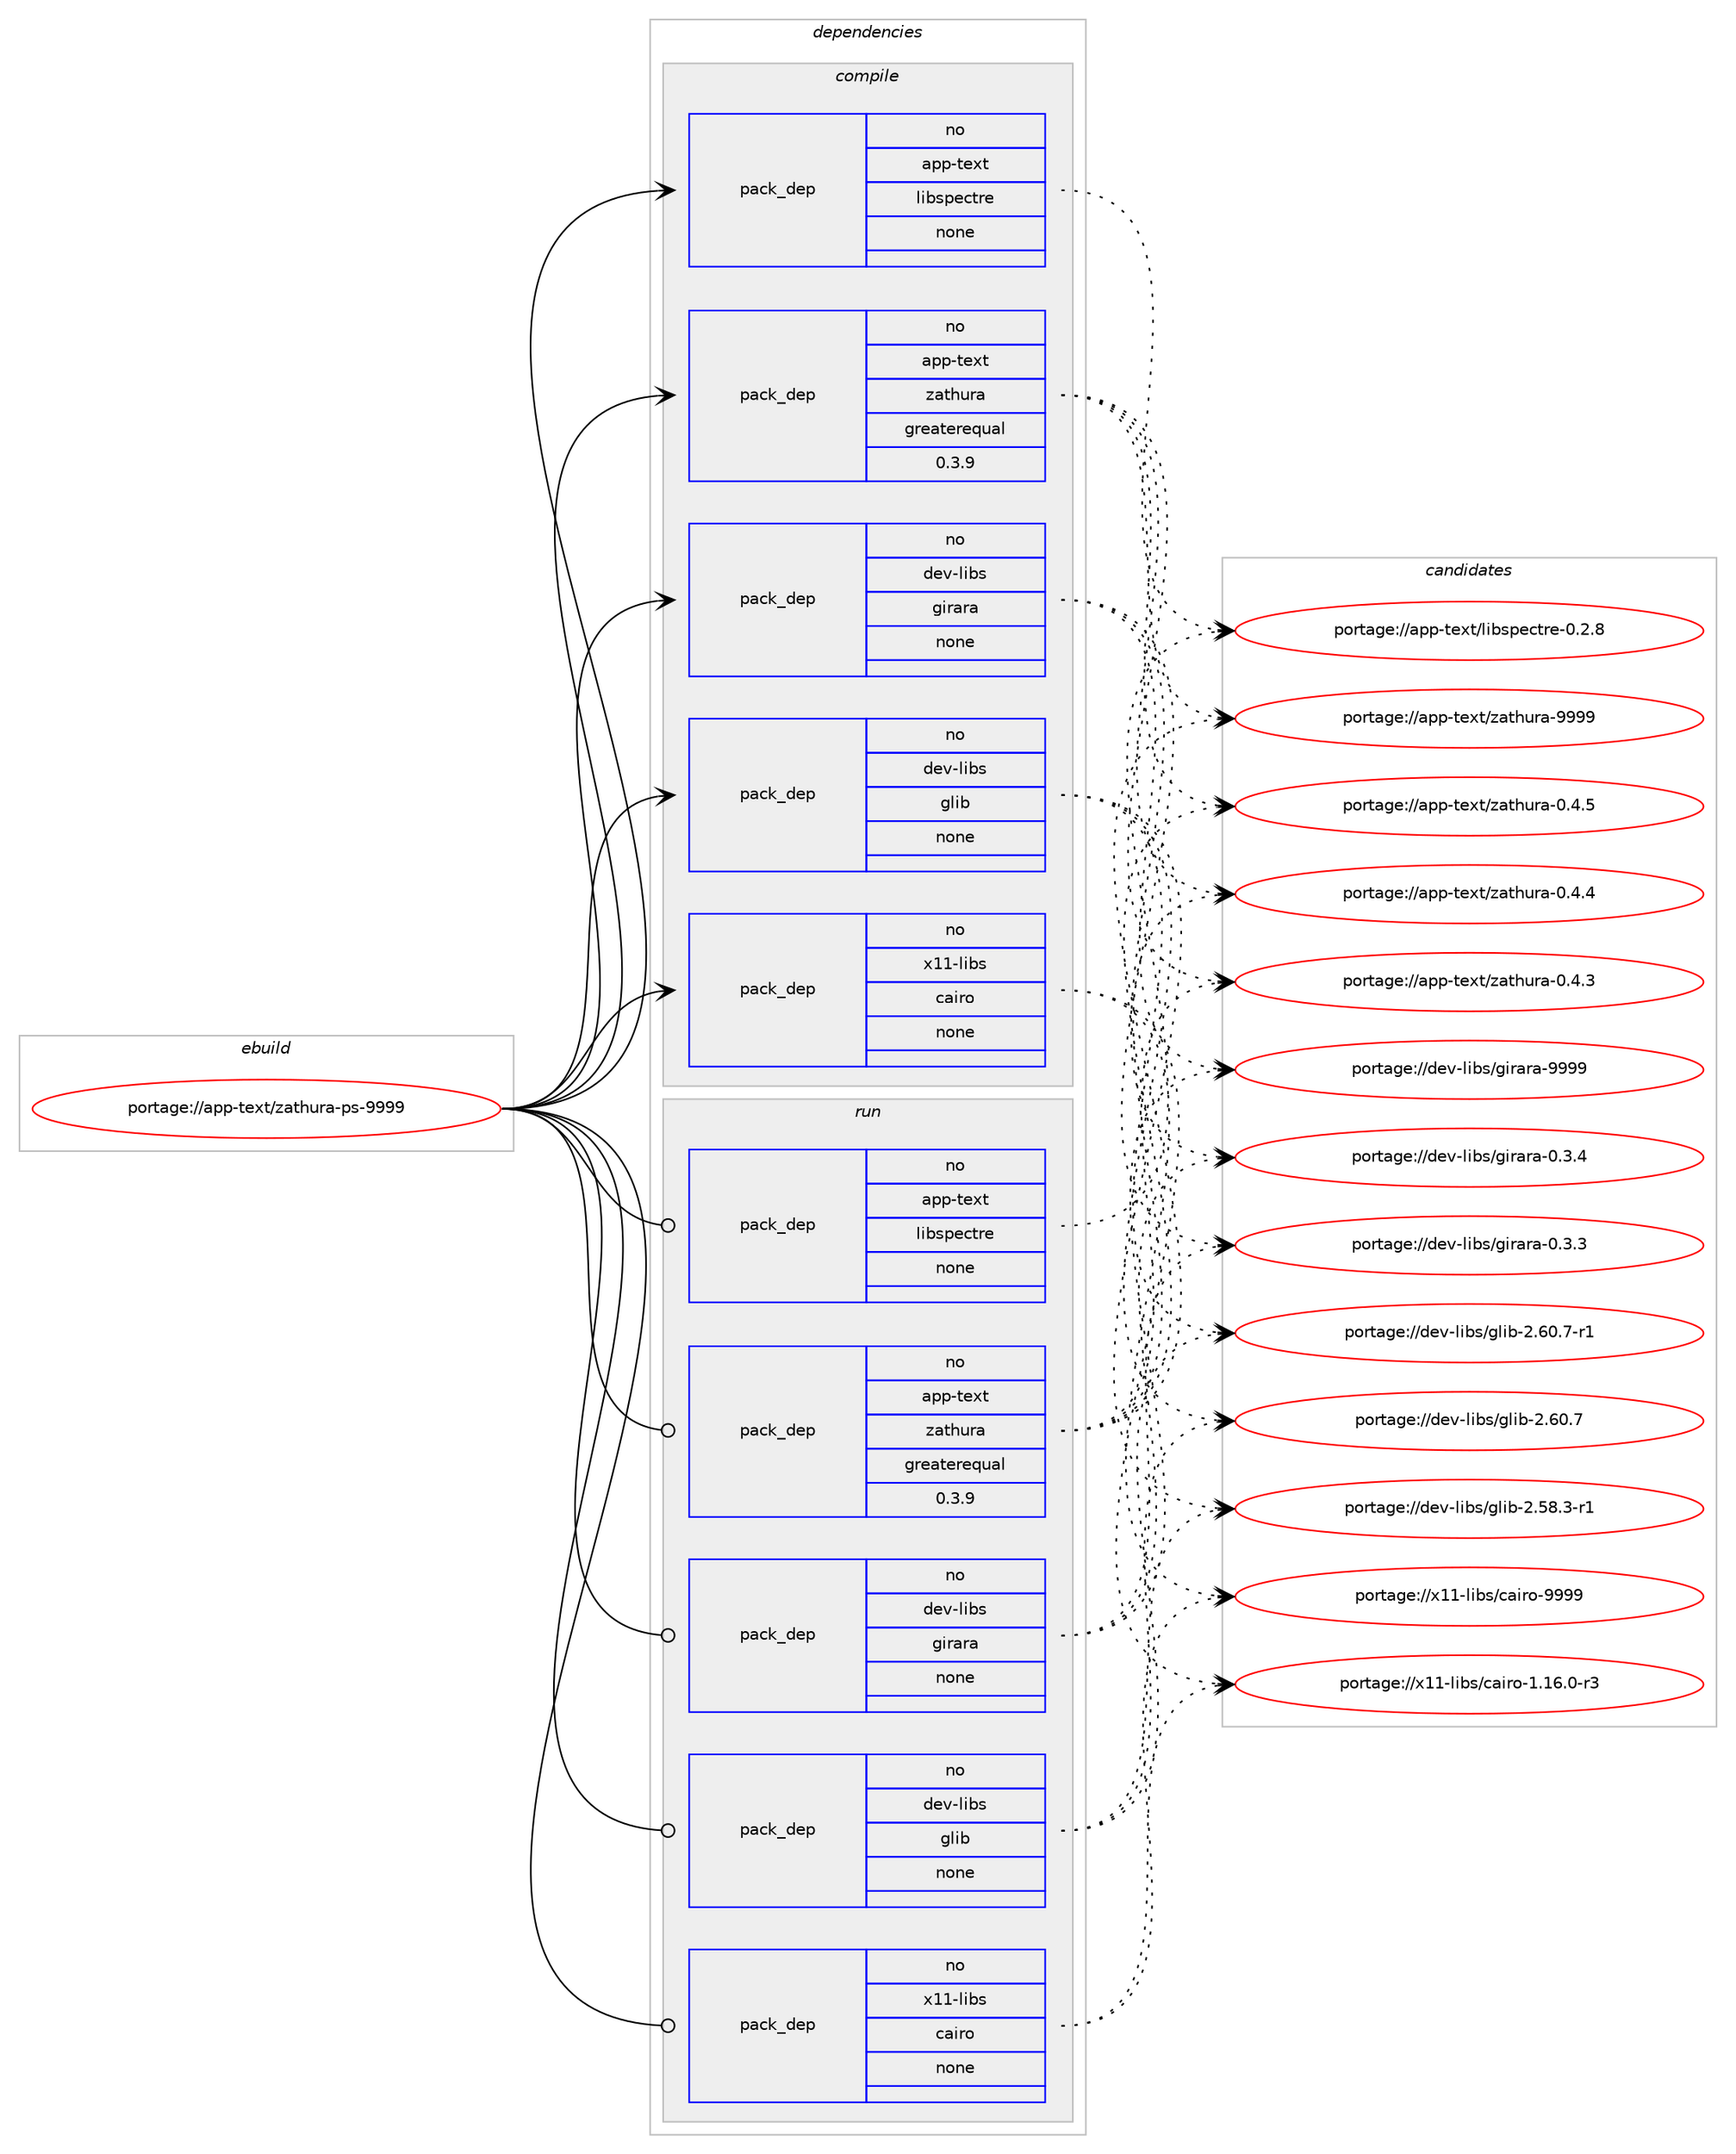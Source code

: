 digraph prolog {

# *************
# Graph options
# *************

newrank=true;
concentrate=true;
compound=true;
graph [rankdir=LR,fontname=Helvetica,fontsize=10,ranksep=1.5];#, ranksep=2.5, nodesep=0.2];
edge  [arrowhead=vee];
node  [fontname=Helvetica,fontsize=10];

# **********
# The ebuild
# **********

subgraph cluster_leftcol {
color=gray;
rank=same;
label=<<i>ebuild</i>>;
id [label="portage://app-text/zathura-ps-9999", color=red, width=4, href="../app-text/zathura-ps-9999.svg"];
}

# ****************
# The dependencies
# ****************

subgraph cluster_midcol {
color=gray;
label=<<i>dependencies</i>>;
subgraph cluster_compile {
fillcolor="#eeeeee";
style=filled;
label=<<i>compile</i>>;
subgraph pack443540 {
dependency590597 [label=<<TABLE BORDER="0" CELLBORDER="1" CELLSPACING="0" CELLPADDING="4" WIDTH="220"><TR><TD ROWSPAN="6" CELLPADDING="30">pack_dep</TD></TR><TR><TD WIDTH="110">no</TD></TR><TR><TD>app-text</TD></TR><TR><TD>libspectre</TD></TR><TR><TD>none</TD></TR><TR><TD></TD></TR></TABLE>>, shape=none, color=blue];
}
id:e -> dependency590597:w [weight=20,style="solid",arrowhead="vee"];
subgraph pack443541 {
dependency590598 [label=<<TABLE BORDER="0" CELLBORDER="1" CELLSPACING="0" CELLPADDING="4" WIDTH="220"><TR><TD ROWSPAN="6" CELLPADDING="30">pack_dep</TD></TR><TR><TD WIDTH="110">no</TD></TR><TR><TD>app-text</TD></TR><TR><TD>zathura</TD></TR><TR><TD>greaterequal</TD></TR><TR><TD>0.3.9</TD></TR></TABLE>>, shape=none, color=blue];
}
id:e -> dependency590598:w [weight=20,style="solid",arrowhead="vee"];
subgraph pack443542 {
dependency590599 [label=<<TABLE BORDER="0" CELLBORDER="1" CELLSPACING="0" CELLPADDING="4" WIDTH="220"><TR><TD ROWSPAN="6" CELLPADDING="30">pack_dep</TD></TR><TR><TD WIDTH="110">no</TD></TR><TR><TD>dev-libs</TD></TR><TR><TD>girara</TD></TR><TR><TD>none</TD></TR><TR><TD></TD></TR></TABLE>>, shape=none, color=blue];
}
id:e -> dependency590599:w [weight=20,style="solid",arrowhead="vee"];
subgraph pack443543 {
dependency590600 [label=<<TABLE BORDER="0" CELLBORDER="1" CELLSPACING="0" CELLPADDING="4" WIDTH="220"><TR><TD ROWSPAN="6" CELLPADDING="30">pack_dep</TD></TR><TR><TD WIDTH="110">no</TD></TR><TR><TD>dev-libs</TD></TR><TR><TD>glib</TD></TR><TR><TD>none</TD></TR><TR><TD></TD></TR></TABLE>>, shape=none, color=blue];
}
id:e -> dependency590600:w [weight=20,style="solid",arrowhead="vee"];
subgraph pack443544 {
dependency590601 [label=<<TABLE BORDER="0" CELLBORDER="1" CELLSPACING="0" CELLPADDING="4" WIDTH="220"><TR><TD ROWSPAN="6" CELLPADDING="30">pack_dep</TD></TR><TR><TD WIDTH="110">no</TD></TR><TR><TD>x11-libs</TD></TR><TR><TD>cairo</TD></TR><TR><TD>none</TD></TR><TR><TD></TD></TR></TABLE>>, shape=none, color=blue];
}
id:e -> dependency590601:w [weight=20,style="solid",arrowhead="vee"];
}
subgraph cluster_compileandrun {
fillcolor="#eeeeee";
style=filled;
label=<<i>compile and run</i>>;
}
subgraph cluster_run {
fillcolor="#eeeeee";
style=filled;
label=<<i>run</i>>;
subgraph pack443545 {
dependency590602 [label=<<TABLE BORDER="0" CELLBORDER="1" CELLSPACING="0" CELLPADDING="4" WIDTH="220"><TR><TD ROWSPAN="6" CELLPADDING="30">pack_dep</TD></TR><TR><TD WIDTH="110">no</TD></TR><TR><TD>app-text</TD></TR><TR><TD>libspectre</TD></TR><TR><TD>none</TD></TR><TR><TD></TD></TR></TABLE>>, shape=none, color=blue];
}
id:e -> dependency590602:w [weight=20,style="solid",arrowhead="odot"];
subgraph pack443546 {
dependency590603 [label=<<TABLE BORDER="0" CELLBORDER="1" CELLSPACING="0" CELLPADDING="4" WIDTH="220"><TR><TD ROWSPAN="6" CELLPADDING="30">pack_dep</TD></TR><TR><TD WIDTH="110">no</TD></TR><TR><TD>app-text</TD></TR><TR><TD>zathura</TD></TR><TR><TD>greaterequal</TD></TR><TR><TD>0.3.9</TD></TR></TABLE>>, shape=none, color=blue];
}
id:e -> dependency590603:w [weight=20,style="solid",arrowhead="odot"];
subgraph pack443547 {
dependency590604 [label=<<TABLE BORDER="0" CELLBORDER="1" CELLSPACING="0" CELLPADDING="4" WIDTH="220"><TR><TD ROWSPAN="6" CELLPADDING="30">pack_dep</TD></TR><TR><TD WIDTH="110">no</TD></TR><TR><TD>dev-libs</TD></TR><TR><TD>girara</TD></TR><TR><TD>none</TD></TR><TR><TD></TD></TR></TABLE>>, shape=none, color=blue];
}
id:e -> dependency590604:w [weight=20,style="solid",arrowhead="odot"];
subgraph pack443548 {
dependency590605 [label=<<TABLE BORDER="0" CELLBORDER="1" CELLSPACING="0" CELLPADDING="4" WIDTH="220"><TR><TD ROWSPAN="6" CELLPADDING="30">pack_dep</TD></TR><TR><TD WIDTH="110">no</TD></TR><TR><TD>dev-libs</TD></TR><TR><TD>glib</TD></TR><TR><TD>none</TD></TR><TR><TD></TD></TR></TABLE>>, shape=none, color=blue];
}
id:e -> dependency590605:w [weight=20,style="solid",arrowhead="odot"];
subgraph pack443549 {
dependency590606 [label=<<TABLE BORDER="0" CELLBORDER="1" CELLSPACING="0" CELLPADDING="4" WIDTH="220"><TR><TD ROWSPAN="6" CELLPADDING="30">pack_dep</TD></TR><TR><TD WIDTH="110">no</TD></TR><TR><TD>x11-libs</TD></TR><TR><TD>cairo</TD></TR><TR><TD>none</TD></TR><TR><TD></TD></TR></TABLE>>, shape=none, color=blue];
}
id:e -> dependency590606:w [weight=20,style="solid",arrowhead="odot"];
}
}

# **************
# The candidates
# **************

subgraph cluster_choices {
rank=same;
color=gray;
label=<<i>candidates</i>>;

subgraph choice443540 {
color=black;
nodesep=1;
choice9711211245116101120116471081059811511210199116114101454846504656 [label="portage://app-text/libspectre-0.2.8", color=red, width=4,href="../app-text/libspectre-0.2.8.svg"];
dependency590597:e -> choice9711211245116101120116471081059811511210199116114101454846504656:w [style=dotted,weight="100"];
}
subgraph choice443541 {
color=black;
nodesep=1;
choice97112112451161011201164712297116104117114974557575757 [label="portage://app-text/zathura-9999", color=red, width=4,href="../app-text/zathura-9999.svg"];
choice9711211245116101120116471229711610411711497454846524653 [label="portage://app-text/zathura-0.4.5", color=red, width=4,href="../app-text/zathura-0.4.5.svg"];
choice9711211245116101120116471229711610411711497454846524652 [label="portage://app-text/zathura-0.4.4", color=red, width=4,href="../app-text/zathura-0.4.4.svg"];
choice9711211245116101120116471229711610411711497454846524651 [label="portage://app-text/zathura-0.4.3", color=red, width=4,href="../app-text/zathura-0.4.3.svg"];
dependency590598:e -> choice97112112451161011201164712297116104117114974557575757:w [style=dotted,weight="100"];
dependency590598:e -> choice9711211245116101120116471229711610411711497454846524653:w [style=dotted,weight="100"];
dependency590598:e -> choice9711211245116101120116471229711610411711497454846524652:w [style=dotted,weight="100"];
dependency590598:e -> choice9711211245116101120116471229711610411711497454846524651:w [style=dotted,weight="100"];
}
subgraph choice443542 {
color=black;
nodesep=1;
choice10010111845108105981154710310511497114974557575757 [label="portage://dev-libs/girara-9999", color=red, width=4,href="../dev-libs/girara-9999.svg"];
choice1001011184510810598115471031051149711497454846514652 [label="portage://dev-libs/girara-0.3.4", color=red, width=4,href="../dev-libs/girara-0.3.4.svg"];
choice1001011184510810598115471031051149711497454846514651 [label="portage://dev-libs/girara-0.3.3", color=red, width=4,href="../dev-libs/girara-0.3.3.svg"];
dependency590599:e -> choice10010111845108105981154710310511497114974557575757:w [style=dotted,weight="100"];
dependency590599:e -> choice1001011184510810598115471031051149711497454846514652:w [style=dotted,weight="100"];
dependency590599:e -> choice1001011184510810598115471031051149711497454846514651:w [style=dotted,weight="100"];
}
subgraph choice443543 {
color=black;
nodesep=1;
choice10010111845108105981154710310810598455046544846554511449 [label="portage://dev-libs/glib-2.60.7-r1", color=red, width=4,href="../dev-libs/glib-2.60.7-r1.svg"];
choice1001011184510810598115471031081059845504654484655 [label="portage://dev-libs/glib-2.60.7", color=red, width=4,href="../dev-libs/glib-2.60.7.svg"];
choice10010111845108105981154710310810598455046535646514511449 [label="portage://dev-libs/glib-2.58.3-r1", color=red, width=4,href="../dev-libs/glib-2.58.3-r1.svg"];
dependency590600:e -> choice10010111845108105981154710310810598455046544846554511449:w [style=dotted,weight="100"];
dependency590600:e -> choice1001011184510810598115471031081059845504654484655:w [style=dotted,weight="100"];
dependency590600:e -> choice10010111845108105981154710310810598455046535646514511449:w [style=dotted,weight="100"];
}
subgraph choice443544 {
color=black;
nodesep=1;
choice120494945108105981154799971051141114557575757 [label="portage://x11-libs/cairo-9999", color=red, width=4,href="../x11-libs/cairo-9999.svg"];
choice12049494510810598115479997105114111454946495446484511451 [label="portage://x11-libs/cairo-1.16.0-r3", color=red, width=4,href="../x11-libs/cairo-1.16.0-r3.svg"];
dependency590601:e -> choice120494945108105981154799971051141114557575757:w [style=dotted,weight="100"];
dependency590601:e -> choice12049494510810598115479997105114111454946495446484511451:w [style=dotted,weight="100"];
}
subgraph choice443545 {
color=black;
nodesep=1;
choice9711211245116101120116471081059811511210199116114101454846504656 [label="portage://app-text/libspectre-0.2.8", color=red, width=4,href="../app-text/libspectre-0.2.8.svg"];
dependency590602:e -> choice9711211245116101120116471081059811511210199116114101454846504656:w [style=dotted,weight="100"];
}
subgraph choice443546 {
color=black;
nodesep=1;
choice97112112451161011201164712297116104117114974557575757 [label="portage://app-text/zathura-9999", color=red, width=4,href="../app-text/zathura-9999.svg"];
choice9711211245116101120116471229711610411711497454846524653 [label="portage://app-text/zathura-0.4.5", color=red, width=4,href="../app-text/zathura-0.4.5.svg"];
choice9711211245116101120116471229711610411711497454846524652 [label="portage://app-text/zathura-0.4.4", color=red, width=4,href="../app-text/zathura-0.4.4.svg"];
choice9711211245116101120116471229711610411711497454846524651 [label="portage://app-text/zathura-0.4.3", color=red, width=4,href="../app-text/zathura-0.4.3.svg"];
dependency590603:e -> choice97112112451161011201164712297116104117114974557575757:w [style=dotted,weight="100"];
dependency590603:e -> choice9711211245116101120116471229711610411711497454846524653:w [style=dotted,weight="100"];
dependency590603:e -> choice9711211245116101120116471229711610411711497454846524652:w [style=dotted,weight="100"];
dependency590603:e -> choice9711211245116101120116471229711610411711497454846524651:w [style=dotted,weight="100"];
}
subgraph choice443547 {
color=black;
nodesep=1;
choice10010111845108105981154710310511497114974557575757 [label="portage://dev-libs/girara-9999", color=red, width=4,href="../dev-libs/girara-9999.svg"];
choice1001011184510810598115471031051149711497454846514652 [label="portage://dev-libs/girara-0.3.4", color=red, width=4,href="../dev-libs/girara-0.3.4.svg"];
choice1001011184510810598115471031051149711497454846514651 [label="portage://dev-libs/girara-0.3.3", color=red, width=4,href="../dev-libs/girara-0.3.3.svg"];
dependency590604:e -> choice10010111845108105981154710310511497114974557575757:w [style=dotted,weight="100"];
dependency590604:e -> choice1001011184510810598115471031051149711497454846514652:w [style=dotted,weight="100"];
dependency590604:e -> choice1001011184510810598115471031051149711497454846514651:w [style=dotted,weight="100"];
}
subgraph choice443548 {
color=black;
nodesep=1;
choice10010111845108105981154710310810598455046544846554511449 [label="portage://dev-libs/glib-2.60.7-r1", color=red, width=4,href="../dev-libs/glib-2.60.7-r1.svg"];
choice1001011184510810598115471031081059845504654484655 [label="portage://dev-libs/glib-2.60.7", color=red, width=4,href="../dev-libs/glib-2.60.7.svg"];
choice10010111845108105981154710310810598455046535646514511449 [label="portage://dev-libs/glib-2.58.3-r1", color=red, width=4,href="../dev-libs/glib-2.58.3-r1.svg"];
dependency590605:e -> choice10010111845108105981154710310810598455046544846554511449:w [style=dotted,weight="100"];
dependency590605:e -> choice1001011184510810598115471031081059845504654484655:w [style=dotted,weight="100"];
dependency590605:e -> choice10010111845108105981154710310810598455046535646514511449:w [style=dotted,weight="100"];
}
subgraph choice443549 {
color=black;
nodesep=1;
choice120494945108105981154799971051141114557575757 [label="portage://x11-libs/cairo-9999", color=red, width=4,href="../x11-libs/cairo-9999.svg"];
choice12049494510810598115479997105114111454946495446484511451 [label="portage://x11-libs/cairo-1.16.0-r3", color=red, width=4,href="../x11-libs/cairo-1.16.0-r3.svg"];
dependency590606:e -> choice120494945108105981154799971051141114557575757:w [style=dotted,weight="100"];
dependency590606:e -> choice12049494510810598115479997105114111454946495446484511451:w [style=dotted,weight="100"];
}
}

}
